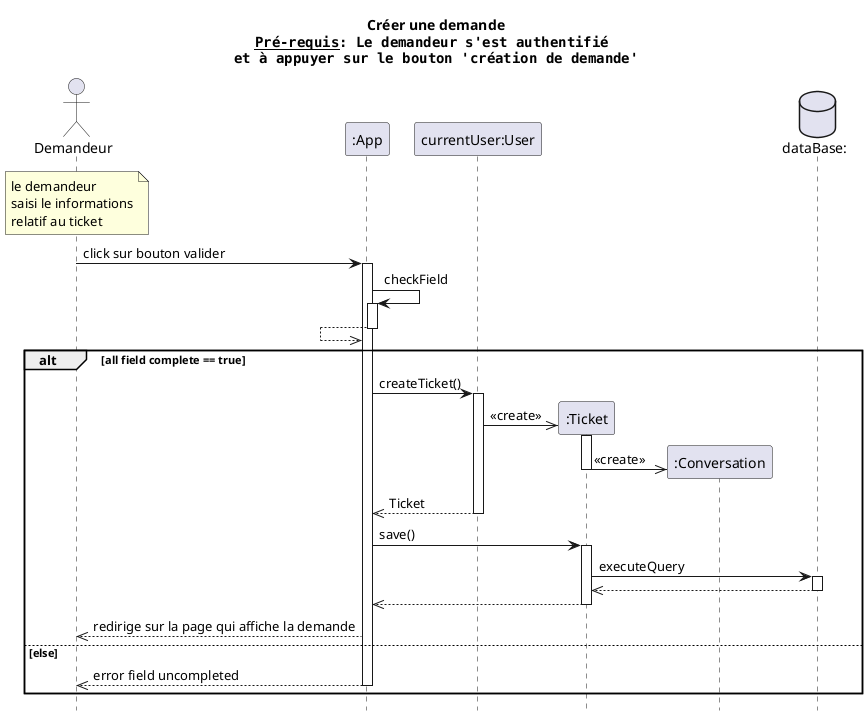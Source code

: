 @startuml créer une demande
title Créer une demande\n""__Pré-requis__: Le demandeur s'est authentifié ""\n""et à appuyer sur le bouton 'création de demande'""

actor client as "Demandeur" order 1
participant app as ":App"   order 2
participant user as "currentUser:User" order 3
database bdd as "dataBase:" order 6
hide footbox

note over client : le demandeur\nsaisi le informations\nrelatif au ticket
client -> app: click sur bouton valider
activate app

app -> app : checkField
activate app
app <<-- app
deactivate app
alt all field complete == true
    app -> user: createTicket()
    activate user
    create ticket as ":Ticket" order 4
    user ->> ticket: <<create>>
    create conv as ":Conversation" order 5 
    activate ticket
    ticket ->> conv : <<create>>
    deactivate ticket
    app <<--user : Ticket
    deactivate user

    app -> ticket: save()
    activate ticket
    ticket -> bdd : executeQuery
    activate bdd
    ticket <<-- bdd
    deactivate bdd
    app <<-- ticket
    deactivate ticket
    client <<-- app: redirige sur la page qui affiche la demande
else else
    client <<-- app: error field uncompleted
    deactivate app
end


@enduml
